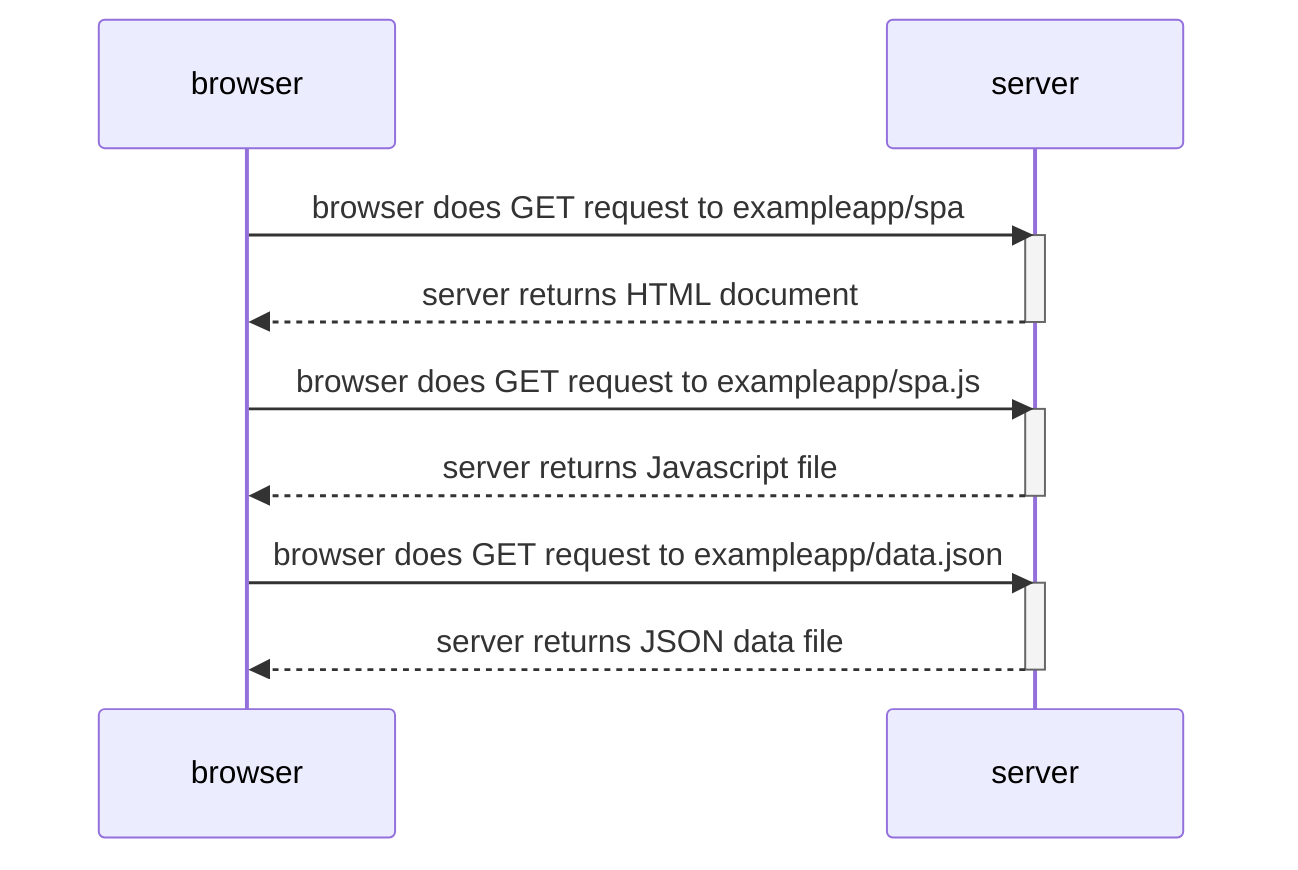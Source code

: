 sequenceDiagram
    participant browser
    participant server

    browser->>server: browser does GET request to exampleapp/spa
    activate server
    server-->>browser: server returns HTML document
    deactivate server

    browser->>server: browser does GET request to exampleapp/spa.js
    activate server
    server-->>browser: server returns Javascript file
    deactivate server

    browser->>server: browser does GET request to exampleapp/data.json
    activate server
    server-->>browser: server returns JSON data file
    deactivate server
